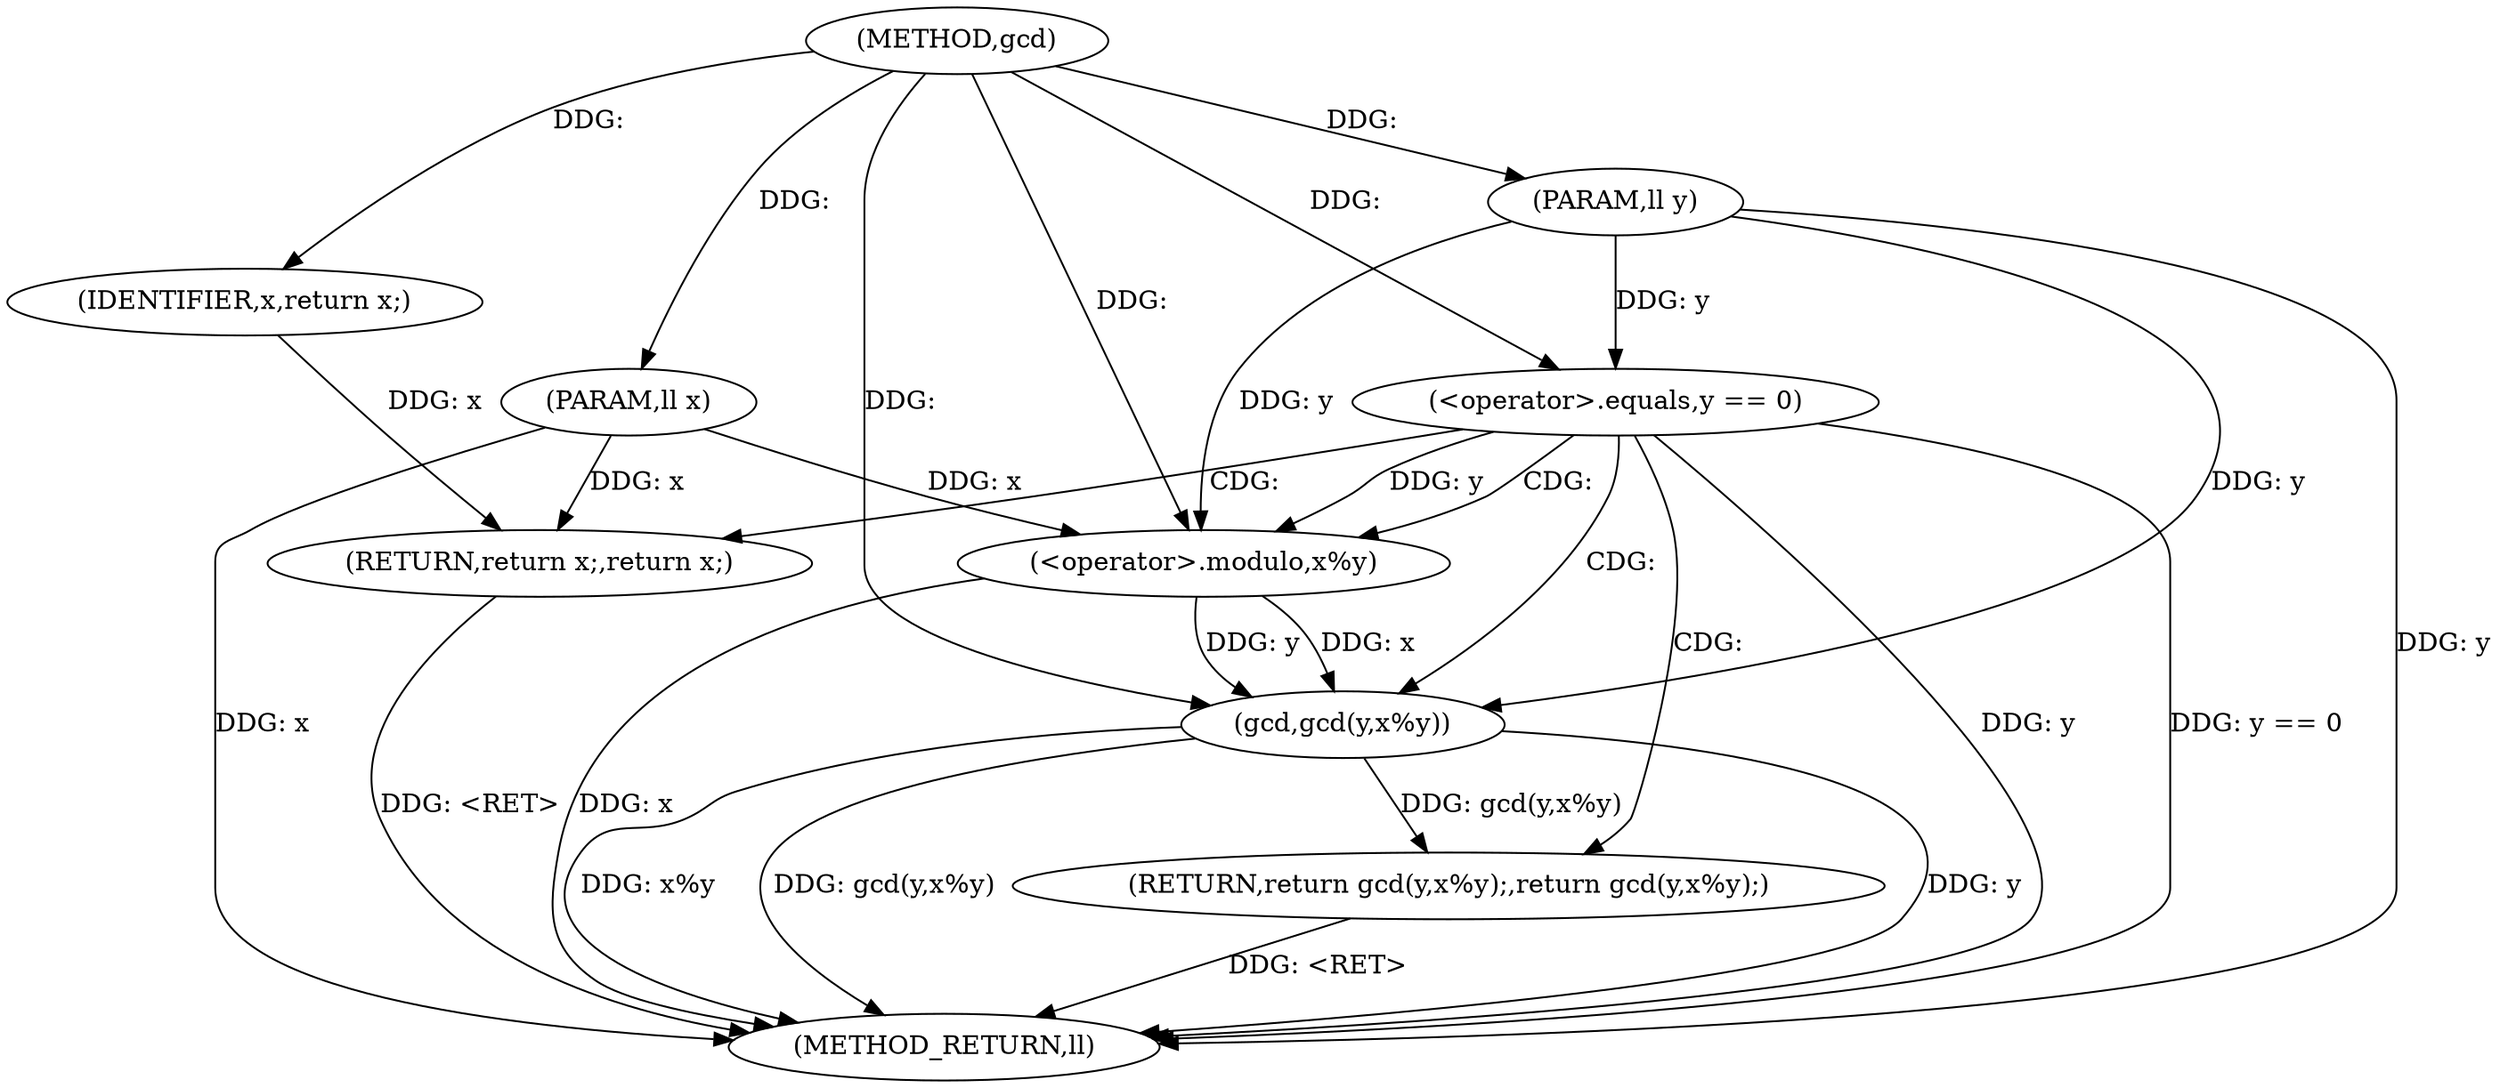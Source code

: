 digraph "gcd" {  
"1000106" [label = "(METHOD,gcd)" ]
"1000122" [label = "(METHOD_RETURN,ll)" ]
"1000107" [label = "(PARAM,ll x)" ]
"1000108" [label = "(PARAM,ll y)" ]
"1000116" [label = "(RETURN,return gcd(y,x%y);,return gcd(y,x%y);)" ]
"1000111" [label = "(<operator>.equals,y == 0)" ]
"1000114" [label = "(RETURN,return x;,return x;)" ]
"1000117" [label = "(gcd,gcd(y,x%y))" ]
"1000115" [label = "(IDENTIFIER,x,return x;)" ]
"1000119" [label = "(<operator>.modulo,x%y)" ]
  "1000116" -> "1000122"  [ label = "DDG: <RET>"] 
  "1000107" -> "1000122"  [ label = "DDG: x"] 
  "1000108" -> "1000122"  [ label = "DDG: y"] 
  "1000111" -> "1000122"  [ label = "DDG: y"] 
  "1000111" -> "1000122"  [ label = "DDG: y == 0"] 
  "1000117" -> "1000122"  [ label = "DDG: y"] 
  "1000119" -> "1000122"  [ label = "DDG: x"] 
  "1000117" -> "1000122"  [ label = "DDG: x%y"] 
  "1000117" -> "1000122"  [ label = "DDG: gcd(y,x%y)"] 
  "1000114" -> "1000122"  [ label = "DDG: <RET>"] 
  "1000106" -> "1000107"  [ label = "DDG: "] 
  "1000106" -> "1000108"  [ label = "DDG: "] 
  "1000117" -> "1000116"  [ label = "DDG: gcd(y,x%y)"] 
  "1000115" -> "1000114"  [ label = "DDG: x"] 
  "1000107" -> "1000114"  [ label = "DDG: x"] 
  "1000108" -> "1000111"  [ label = "DDG: y"] 
  "1000106" -> "1000111"  [ label = "DDG: "] 
  "1000106" -> "1000115"  [ label = "DDG: "] 
  "1000119" -> "1000117"  [ label = "DDG: y"] 
  "1000108" -> "1000117"  [ label = "DDG: y"] 
  "1000106" -> "1000117"  [ label = "DDG: "] 
  "1000119" -> "1000117"  [ label = "DDG: x"] 
  "1000107" -> "1000119"  [ label = "DDG: x"] 
  "1000106" -> "1000119"  [ label = "DDG: "] 
  "1000111" -> "1000119"  [ label = "DDG: y"] 
  "1000108" -> "1000119"  [ label = "DDG: y"] 
  "1000111" -> "1000117"  [ label = "CDG: "] 
  "1000111" -> "1000116"  [ label = "CDG: "] 
  "1000111" -> "1000119"  [ label = "CDG: "] 
  "1000111" -> "1000114"  [ label = "CDG: "] 
}
